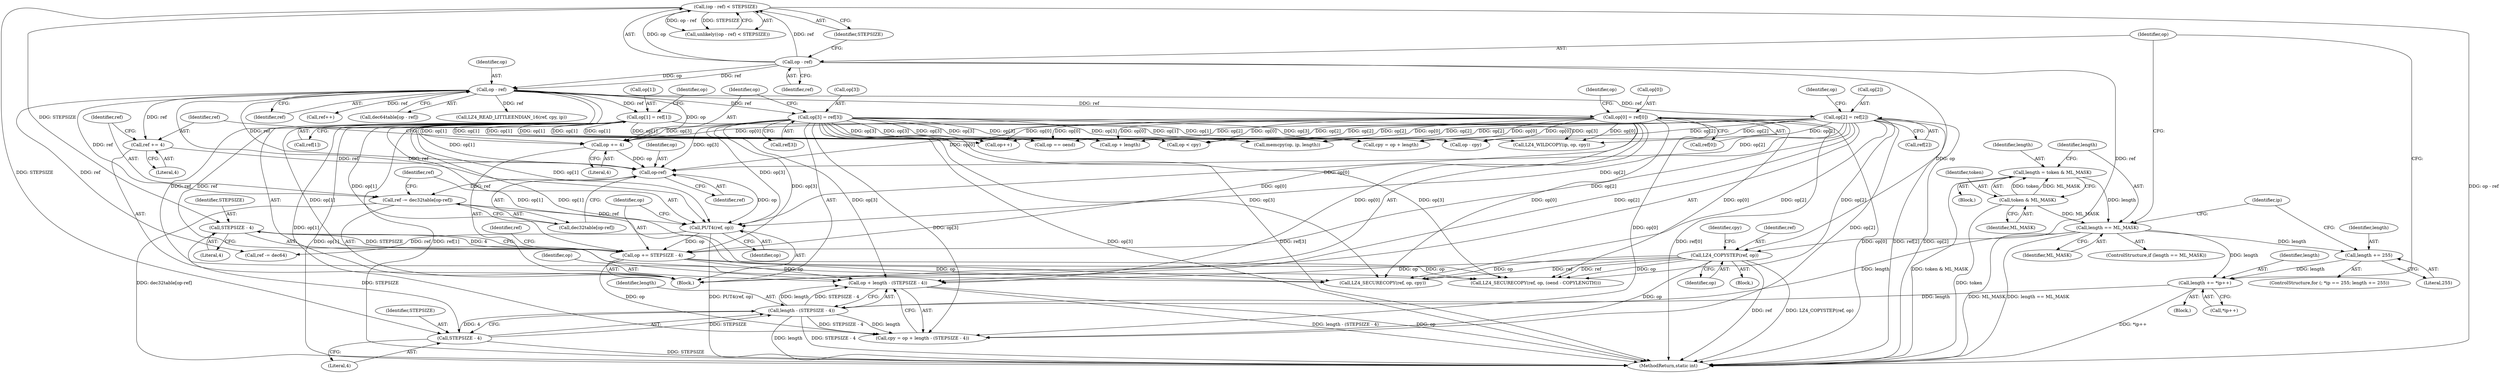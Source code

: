 digraph "0_linux_206204a1162b995e2185275167b22468c00d6b36@pointer" {
"1000340" [label="(Call,op + length - (STEPSIZE - 4))"];
"1000325" [label="(Call,op += STEPSIZE - 4)"];
"1000327" [label="(Call,STEPSIZE - 4)"];
"1000267" [label="(Call,(op - ref) < STEPSIZE)"];
"1000268" [label="(Call,op - ref)"];
"1000281" [label="(Call,op[0] = ref[0])"];
"1000278" [label="(Call,op - ref)"];
"1000295" [label="(Call,op[2] = ref[2])"];
"1000302" [label="(Call,op[3] = ref[3])"];
"1000288" [label="(Call,op[1] = ref[1])"];
"1000322" [label="(Call,PUT4(ref, op))"];
"1000315" [label="(Call,ref -= dec32table[op-ref])"];
"1000319" [label="(Call,op-ref)"];
"1000309" [label="(Call,op += 4)"];
"1000312" [label="(Call,ref += 4)"];
"1000335" [label="(Call,LZ4_COPYSTEP(ref, op))"];
"1000342" [label="(Call,length - (STEPSIZE - 4))"];
"1000260" [label="(Call,length += *ip++)"];
"1000255" [label="(Call,length += 255)"];
"1000246" [label="(Call,length == ML_MASK)"];
"1000240" [label="(Call,length = token & ML_MASK)"];
"1000242" [label="(Call,token & ML_MASK)"];
"1000344" [label="(Call,STEPSIZE - 4)"];
"1000315" [label="(Call,ref -= dec32table[op-ref])"];
"1000316" [label="(Identifier,ref)"];
"1000320" [label="(Identifier,op)"];
"1000345" [label="(Identifier,STEPSIZE)"];
"1000328" [label="(Identifier,STEPSIZE)"];
"1000346" [label="(Literal,4)"];
"1000317" [label="(Call,dec32table[op-ref])"];
"1000240" [label="(Call,length = token & ML_MASK)"];
"1000334" [label="(Block,)"];
"1000374" [label="(Call,ref++)"];
"1000410" [label="(MethodReturn,static int)"];
"1000276" [label="(Call,dec64table[op - ref])"];
"1000281" [label="(Call,op[0] = ref[0])"];
"1000272" [label="(Block,)"];
"1000295" [label="(Call,op[2] = ref[2])"];
"1000290" [label="(Identifier,op)"];
"1000248" [label="(Identifier,ML_MASK)"];
"1000329" [label="(Literal,4)"];
"1000385" [label="(Call,LZ4_SECURECOPY(ref, op, cpy))"];
"1000147" [label="(Block,)"];
"1000371" [label="(Call,op++)"];
"1000336" [label="(Identifier,ref)"];
"1000321" [label="(Identifier,ref)"];
"1000253" [label="(Identifier,ip)"];
"1000296" [label="(Call,op[2])"];
"1000342" [label="(Call,length - (STEPSIZE - 4))"];
"1000323" [label="(Identifier,ref)"];
"1000366" [label="(Call,op < cpy)"];
"1000299" [label="(Call,ref[2])"];
"1000267" [label="(Call,(op - ref) < STEPSIZE)"];
"1000285" [label="(Call,ref[0])"];
"1000288" [label="(Call,op[1] = ref[1])"];
"1000337" [label="(Identifier,op)"];
"1000250" [label="(ControlStructure,for (; *ip == 255; length += 255))"];
"1000326" [label="(Identifier,op)"];
"1000232" [label="(Call,LZ4_READ_LITTLEENDIAN_16(ref, cpy, ip))"];
"1000341" [label="(Identifier,op)"];
"1000359" [label="(Call,LZ4_SECURECOPY(ref, op, (oend - COPYLENGTH)))"];
"1000255" [label="(Call,length += 255)"];
"1000194" [label="(Call,cpy = op + length)"];
"1000314" [label="(Literal,4)"];
"1000344" [label="(Call,STEPSIZE - 4)"];
"1000339" [label="(Identifier,cpy)"];
"1000268" [label="(Call,op - ref)"];
"1000306" [label="(Call,ref[3])"];
"1000280" [label="(Identifier,ref)"];
"1000249" [label="(Block,)"];
"1000330" [label="(Call,ref -= dec64)"];
"1000325" [label="(Call,op += STEPSIZE - 4)"];
"1000327" [label="(Call,STEPSIZE - 4)"];
"1000322" [label="(Call,PUT4(ref, op))"];
"1000226" [label="(Call,op - cpy)"];
"1000241" [label="(Identifier,length)"];
"1000257" [label="(Literal,255)"];
"1000262" [label="(Call,*ip++)"];
"1000244" [label="(Identifier,ML_MASK)"];
"1000243" [label="(Identifier,token)"];
"1000335" [label="(Call,LZ4_COPYSTEP(ref, op))"];
"1000319" [label="(Call,op-ref)"];
"1000343" [label="(Identifier,length)"];
"1000338" [label="(Call,cpy = op + length - (STEPSIZE - 4))"];
"1000297" [label="(Identifier,op)"];
"1000279" [label="(Identifier,op)"];
"1000312" [label="(Call,ref += 4)"];
"1000331" [label="(Identifier,ref)"];
"1000282" [label="(Call,op[0])"];
"1000220" [label="(Call,LZ4_WILDCOPY(ip, op, cpy))"];
"1000269" [label="(Identifier,op)"];
"1000260" [label="(Call,length += *ip++)"];
"1000246" [label="(Call,length == ML_MASK)"];
"1000309" [label="(Call,op += 4)"];
"1000245" [label="(ControlStructure,if (length == ML_MASK))"];
"1000261" [label="(Identifier,length)"];
"1000380" [label="(Call,op == oend)"];
"1000340" [label="(Call,op + length - (STEPSIZE - 4))"];
"1000256" [label="(Identifier,length)"];
"1000278" [label="(Call,op - ref)"];
"1000196" [label="(Call,op + length)"];
"1000302" [label="(Call,op[3] = ref[3])"];
"1000271" [label="(Identifier,STEPSIZE)"];
"1000311" [label="(Literal,4)"];
"1000270" [label="(Identifier,ref)"];
"1000313" [label="(Identifier,ref)"];
"1000324" [label="(Identifier,op)"];
"1000242" [label="(Call,token & ML_MASK)"];
"1000289" [label="(Call,op[1])"];
"1000212" [label="(Call,memcpy(op, ip, length))"];
"1000292" [label="(Call,ref[1])"];
"1000310" [label="(Identifier,op)"];
"1000303" [label="(Call,op[3])"];
"1000304" [label="(Identifier,op)"];
"1000247" [label="(Identifier,length)"];
"1000266" [label="(Call,unlikely((op - ref) < STEPSIZE))"];
"1000340" -> "1000338"  [label="AST: "];
"1000340" -> "1000342"  [label="CFG: "];
"1000341" -> "1000340"  [label="AST: "];
"1000342" -> "1000340"  [label="AST: "];
"1000338" -> "1000340"  [label="CFG: "];
"1000340" -> "1000410"  [label="DDG: length - (STEPSIZE - 4)"];
"1000340" -> "1000410"  [label="DDG: op"];
"1000325" -> "1000340"  [label="DDG: op"];
"1000281" -> "1000340"  [label="DDG: op[0]"];
"1000295" -> "1000340"  [label="DDG: op[2]"];
"1000302" -> "1000340"  [label="DDG: op[3]"];
"1000288" -> "1000340"  [label="DDG: op[1]"];
"1000335" -> "1000340"  [label="DDG: op"];
"1000342" -> "1000340"  [label="DDG: length"];
"1000342" -> "1000340"  [label="DDG: STEPSIZE - 4"];
"1000325" -> "1000272"  [label="AST: "];
"1000325" -> "1000327"  [label="CFG: "];
"1000326" -> "1000325"  [label="AST: "];
"1000327" -> "1000325"  [label="AST: "];
"1000331" -> "1000325"  [label="CFG: "];
"1000327" -> "1000325"  [label="DDG: STEPSIZE"];
"1000327" -> "1000325"  [label="DDG: 4"];
"1000281" -> "1000325"  [label="DDG: op[0]"];
"1000295" -> "1000325"  [label="DDG: op[2]"];
"1000302" -> "1000325"  [label="DDG: op[3]"];
"1000288" -> "1000325"  [label="DDG: op[1]"];
"1000322" -> "1000325"  [label="DDG: op"];
"1000325" -> "1000338"  [label="DDG: op"];
"1000325" -> "1000359"  [label="DDG: op"];
"1000325" -> "1000385"  [label="DDG: op"];
"1000327" -> "1000329"  [label="CFG: "];
"1000328" -> "1000327"  [label="AST: "];
"1000329" -> "1000327"  [label="AST: "];
"1000267" -> "1000327"  [label="DDG: STEPSIZE"];
"1000327" -> "1000344"  [label="DDG: STEPSIZE"];
"1000267" -> "1000266"  [label="AST: "];
"1000267" -> "1000271"  [label="CFG: "];
"1000268" -> "1000267"  [label="AST: "];
"1000271" -> "1000267"  [label="AST: "];
"1000266" -> "1000267"  [label="CFG: "];
"1000267" -> "1000410"  [label="DDG: op - ref"];
"1000267" -> "1000266"  [label="DDG: op - ref"];
"1000267" -> "1000266"  [label="DDG: STEPSIZE"];
"1000268" -> "1000267"  [label="DDG: op"];
"1000268" -> "1000267"  [label="DDG: ref"];
"1000267" -> "1000344"  [label="DDG: STEPSIZE"];
"1000268" -> "1000270"  [label="CFG: "];
"1000269" -> "1000268"  [label="AST: "];
"1000270" -> "1000268"  [label="AST: "];
"1000271" -> "1000268"  [label="CFG: "];
"1000268" -> "1000278"  [label="DDG: op"];
"1000268" -> "1000278"  [label="DDG: ref"];
"1000268" -> "1000335"  [label="DDG: ref"];
"1000268" -> "1000335"  [label="DDG: op"];
"1000281" -> "1000272"  [label="AST: "];
"1000281" -> "1000285"  [label="CFG: "];
"1000282" -> "1000281"  [label="AST: "];
"1000285" -> "1000281"  [label="AST: "];
"1000290" -> "1000281"  [label="CFG: "];
"1000281" -> "1000410"  [label="DDG: ref[0]"];
"1000281" -> "1000410"  [label="DDG: op[0]"];
"1000281" -> "1000194"  [label="DDG: op[0]"];
"1000281" -> "1000196"  [label="DDG: op[0]"];
"1000281" -> "1000212"  [label="DDG: op[0]"];
"1000281" -> "1000220"  [label="DDG: op[0]"];
"1000281" -> "1000226"  [label="DDG: op[0]"];
"1000278" -> "1000281"  [label="DDG: ref"];
"1000281" -> "1000309"  [label="DDG: op[0]"];
"1000281" -> "1000319"  [label="DDG: op[0]"];
"1000281" -> "1000322"  [label="DDG: op[0]"];
"1000281" -> "1000338"  [label="DDG: op[0]"];
"1000281" -> "1000359"  [label="DDG: op[0]"];
"1000281" -> "1000366"  [label="DDG: op[0]"];
"1000281" -> "1000371"  [label="DDG: op[0]"];
"1000281" -> "1000380"  [label="DDG: op[0]"];
"1000281" -> "1000385"  [label="DDG: op[0]"];
"1000278" -> "1000276"  [label="AST: "];
"1000278" -> "1000280"  [label="CFG: "];
"1000279" -> "1000278"  [label="AST: "];
"1000280" -> "1000278"  [label="AST: "];
"1000276" -> "1000278"  [label="CFG: "];
"1000278" -> "1000232"  [label="DDG: ref"];
"1000278" -> "1000288"  [label="DDG: ref"];
"1000278" -> "1000295"  [label="DDG: ref"];
"1000278" -> "1000302"  [label="DDG: ref"];
"1000278" -> "1000309"  [label="DDG: op"];
"1000278" -> "1000312"  [label="DDG: ref"];
"1000278" -> "1000315"  [label="DDG: ref"];
"1000278" -> "1000319"  [label="DDG: ref"];
"1000278" -> "1000322"  [label="DDG: ref"];
"1000278" -> "1000330"  [label="DDG: ref"];
"1000278" -> "1000359"  [label="DDG: ref"];
"1000278" -> "1000374"  [label="DDG: ref"];
"1000278" -> "1000385"  [label="DDG: ref"];
"1000295" -> "1000272"  [label="AST: "];
"1000295" -> "1000299"  [label="CFG: "];
"1000296" -> "1000295"  [label="AST: "];
"1000299" -> "1000295"  [label="AST: "];
"1000304" -> "1000295"  [label="CFG: "];
"1000295" -> "1000410"  [label="DDG: op[2]"];
"1000295" -> "1000410"  [label="DDG: ref[2]"];
"1000295" -> "1000194"  [label="DDG: op[2]"];
"1000295" -> "1000196"  [label="DDG: op[2]"];
"1000295" -> "1000212"  [label="DDG: op[2]"];
"1000295" -> "1000220"  [label="DDG: op[2]"];
"1000295" -> "1000226"  [label="DDG: op[2]"];
"1000295" -> "1000309"  [label="DDG: op[2]"];
"1000295" -> "1000319"  [label="DDG: op[2]"];
"1000295" -> "1000322"  [label="DDG: op[2]"];
"1000295" -> "1000338"  [label="DDG: op[2]"];
"1000295" -> "1000359"  [label="DDG: op[2]"];
"1000295" -> "1000366"  [label="DDG: op[2]"];
"1000295" -> "1000371"  [label="DDG: op[2]"];
"1000295" -> "1000380"  [label="DDG: op[2]"];
"1000295" -> "1000385"  [label="DDG: op[2]"];
"1000302" -> "1000272"  [label="AST: "];
"1000302" -> "1000306"  [label="CFG: "];
"1000303" -> "1000302"  [label="AST: "];
"1000306" -> "1000302"  [label="AST: "];
"1000310" -> "1000302"  [label="CFG: "];
"1000302" -> "1000410"  [label="DDG: op[3]"];
"1000302" -> "1000410"  [label="DDG: ref[3]"];
"1000302" -> "1000194"  [label="DDG: op[3]"];
"1000302" -> "1000196"  [label="DDG: op[3]"];
"1000302" -> "1000212"  [label="DDG: op[3]"];
"1000302" -> "1000220"  [label="DDG: op[3]"];
"1000302" -> "1000226"  [label="DDG: op[3]"];
"1000302" -> "1000309"  [label="DDG: op[3]"];
"1000302" -> "1000319"  [label="DDG: op[3]"];
"1000302" -> "1000322"  [label="DDG: op[3]"];
"1000302" -> "1000338"  [label="DDG: op[3]"];
"1000302" -> "1000359"  [label="DDG: op[3]"];
"1000302" -> "1000366"  [label="DDG: op[3]"];
"1000302" -> "1000371"  [label="DDG: op[3]"];
"1000302" -> "1000380"  [label="DDG: op[3]"];
"1000302" -> "1000385"  [label="DDG: op[3]"];
"1000288" -> "1000272"  [label="AST: "];
"1000288" -> "1000292"  [label="CFG: "];
"1000289" -> "1000288"  [label="AST: "];
"1000292" -> "1000288"  [label="AST: "];
"1000297" -> "1000288"  [label="CFG: "];
"1000288" -> "1000410"  [label="DDG: ref[1]"];
"1000288" -> "1000410"  [label="DDG: op[1]"];
"1000288" -> "1000194"  [label="DDG: op[1]"];
"1000288" -> "1000196"  [label="DDG: op[1]"];
"1000288" -> "1000212"  [label="DDG: op[1]"];
"1000288" -> "1000220"  [label="DDG: op[1]"];
"1000288" -> "1000226"  [label="DDG: op[1]"];
"1000288" -> "1000309"  [label="DDG: op[1]"];
"1000288" -> "1000319"  [label="DDG: op[1]"];
"1000288" -> "1000322"  [label="DDG: op[1]"];
"1000288" -> "1000338"  [label="DDG: op[1]"];
"1000288" -> "1000359"  [label="DDG: op[1]"];
"1000288" -> "1000366"  [label="DDG: op[1]"];
"1000288" -> "1000371"  [label="DDG: op[1]"];
"1000288" -> "1000380"  [label="DDG: op[1]"];
"1000288" -> "1000385"  [label="DDG: op[1]"];
"1000322" -> "1000272"  [label="AST: "];
"1000322" -> "1000324"  [label="CFG: "];
"1000323" -> "1000322"  [label="AST: "];
"1000324" -> "1000322"  [label="AST: "];
"1000326" -> "1000322"  [label="CFG: "];
"1000322" -> "1000410"  [label="DDG: PUT4(ref, op)"];
"1000315" -> "1000322"  [label="DDG: ref"];
"1000319" -> "1000322"  [label="DDG: op"];
"1000322" -> "1000330"  [label="DDG: ref"];
"1000315" -> "1000272"  [label="AST: "];
"1000315" -> "1000317"  [label="CFG: "];
"1000316" -> "1000315"  [label="AST: "];
"1000317" -> "1000315"  [label="AST: "];
"1000323" -> "1000315"  [label="CFG: "];
"1000315" -> "1000410"  [label="DDG: dec32table[op-ref]"];
"1000319" -> "1000315"  [label="DDG: ref"];
"1000319" -> "1000317"  [label="AST: "];
"1000319" -> "1000321"  [label="CFG: "];
"1000320" -> "1000319"  [label="AST: "];
"1000321" -> "1000319"  [label="AST: "];
"1000317" -> "1000319"  [label="CFG: "];
"1000309" -> "1000319"  [label="DDG: op"];
"1000312" -> "1000319"  [label="DDG: ref"];
"1000309" -> "1000272"  [label="AST: "];
"1000309" -> "1000311"  [label="CFG: "];
"1000310" -> "1000309"  [label="AST: "];
"1000311" -> "1000309"  [label="AST: "];
"1000313" -> "1000309"  [label="CFG: "];
"1000312" -> "1000272"  [label="AST: "];
"1000312" -> "1000314"  [label="CFG: "];
"1000313" -> "1000312"  [label="AST: "];
"1000314" -> "1000312"  [label="AST: "];
"1000316" -> "1000312"  [label="CFG: "];
"1000335" -> "1000334"  [label="AST: "];
"1000335" -> "1000337"  [label="CFG: "];
"1000336" -> "1000335"  [label="AST: "];
"1000337" -> "1000335"  [label="AST: "];
"1000339" -> "1000335"  [label="CFG: "];
"1000335" -> "1000410"  [label="DDG: ref"];
"1000335" -> "1000410"  [label="DDG: LZ4_COPYSTEP(ref, op)"];
"1000335" -> "1000338"  [label="DDG: op"];
"1000335" -> "1000359"  [label="DDG: ref"];
"1000335" -> "1000359"  [label="DDG: op"];
"1000335" -> "1000385"  [label="DDG: ref"];
"1000335" -> "1000385"  [label="DDG: op"];
"1000342" -> "1000344"  [label="CFG: "];
"1000343" -> "1000342"  [label="AST: "];
"1000344" -> "1000342"  [label="AST: "];
"1000342" -> "1000410"  [label="DDG: STEPSIZE - 4"];
"1000342" -> "1000410"  [label="DDG: length"];
"1000342" -> "1000338"  [label="DDG: length"];
"1000342" -> "1000338"  [label="DDG: STEPSIZE - 4"];
"1000260" -> "1000342"  [label="DDG: length"];
"1000246" -> "1000342"  [label="DDG: length"];
"1000344" -> "1000342"  [label="DDG: STEPSIZE"];
"1000344" -> "1000342"  [label="DDG: 4"];
"1000260" -> "1000249"  [label="AST: "];
"1000260" -> "1000262"  [label="CFG: "];
"1000261" -> "1000260"  [label="AST: "];
"1000262" -> "1000260"  [label="AST: "];
"1000269" -> "1000260"  [label="CFG: "];
"1000260" -> "1000410"  [label="DDG: *ip++"];
"1000255" -> "1000260"  [label="DDG: length"];
"1000246" -> "1000260"  [label="DDG: length"];
"1000255" -> "1000250"  [label="AST: "];
"1000255" -> "1000257"  [label="CFG: "];
"1000256" -> "1000255"  [label="AST: "];
"1000257" -> "1000255"  [label="AST: "];
"1000253" -> "1000255"  [label="CFG: "];
"1000246" -> "1000255"  [label="DDG: length"];
"1000246" -> "1000245"  [label="AST: "];
"1000246" -> "1000248"  [label="CFG: "];
"1000247" -> "1000246"  [label="AST: "];
"1000248" -> "1000246"  [label="AST: "];
"1000253" -> "1000246"  [label="CFG: "];
"1000269" -> "1000246"  [label="CFG: "];
"1000246" -> "1000410"  [label="DDG: ML_MASK"];
"1000246" -> "1000410"  [label="DDG: length == ML_MASK"];
"1000240" -> "1000246"  [label="DDG: length"];
"1000242" -> "1000246"  [label="DDG: ML_MASK"];
"1000240" -> "1000147"  [label="AST: "];
"1000240" -> "1000242"  [label="CFG: "];
"1000241" -> "1000240"  [label="AST: "];
"1000242" -> "1000240"  [label="AST: "];
"1000247" -> "1000240"  [label="CFG: "];
"1000240" -> "1000410"  [label="DDG: token & ML_MASK"];
"1000242" -> "1000240"  [label="DDG: token"];
"1000242" -> "1000240"  [label="DDG: ML_MASK"];
"1000242" -> "1000244"  [label="CFG: "];
"1000243" -> "1000242"  [label="AST: "];
"1000244" -> "1000242"  [label="AST: "];
"1000242" -> "1000410"  [label="DDG: token"];
"1000344" -> "1000346"  [label="CFG: "];
"1000345" -> "1000344"  [label="AST: "];
"1000346" -> "1000344"  [label="AST: "];
"1000344" -> "1000410"  [label="DDG: STEPSIZE"];
}
